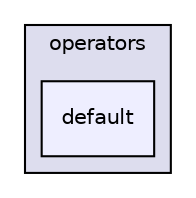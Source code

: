 digraph "cTorch/operators/default" {
  compound=true
  node [ fontsize="10", fontname="Helvetica"];
  edge [ labelfontsize="10", labelfontname="Helvetica"];
  subgraph clusterdir_fe853cb77c2d75d984b93720a04eebde {
    graph [ bgcolor="#ddddee", pencolor="black", label="operators" fontname="Helvetica", fontsize="10", URL="dir_fe853cb77c2d75d984b93720a04eebde.html"]
  dir_3194c601f52e11277ed1639d7ae5a527 [shape=box, label="default", style="filled", fillcolor="#eeeeff", pencolor="black", URL="dir_3194c601f52e11277ed1639d7ae5a527.html"];
  }
}
